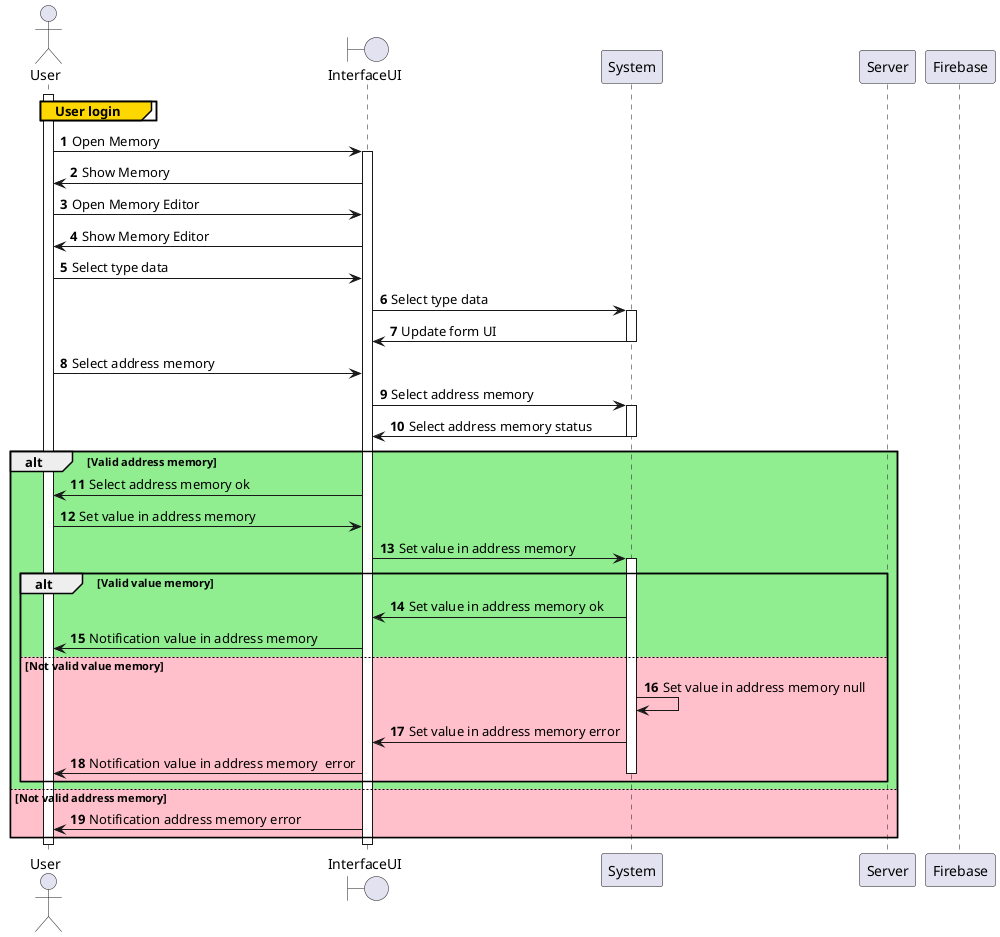 @startuml
'https://plantuml.com/sequence-diagram

autonumber

actor User
boundary InterfaceUI
participant System
participant Server
participant Firebase

activate User
group#Gold User login

end
User -> InterfaceUI: Open Memory
activate InterfaceUI

User <- InterfaceUI: Show Memory
User -> InterfaceUI: Open Memory Editor
User <- InterfaceUI: Show Memory Editor

User -> InterfaceUI: Select type data
InterfaceUI -> System: Select type data
activate System
InterfaceUI <- System: Update form UI
deactivate System
User -> InterfaceUI: Select address memory
InterfaceUI -> System: Select address memory
activate System
InterfaceUI <- System: Select address memory status
deactivate System

alt #LightGreen Valid address memory
  User <- InterfaceUI: Select address memory ok
  User -> InterfaceUI: Set value in address memory
  InterfaceUI -> System: Set value in address memory
  activate System
  alt #LightGreen Valid value memory
    InterfaceUI <- System: Set value in address memory ok
    User <- InterfaceUI: Notification value in address memory
  else #Pink Not valid value memory
    System -> System: Set value in address memory null
    InterfaceUI <- System: Set value in address memory error
    User <- InterfaceUI: Notification value in address memory  error
    deactivate System
  end
else #Pink Not valid address memory
  User <- InterfaceUI: Notification address memory error
end


deactivate InterfaceUI
deactivate User

@enduml
